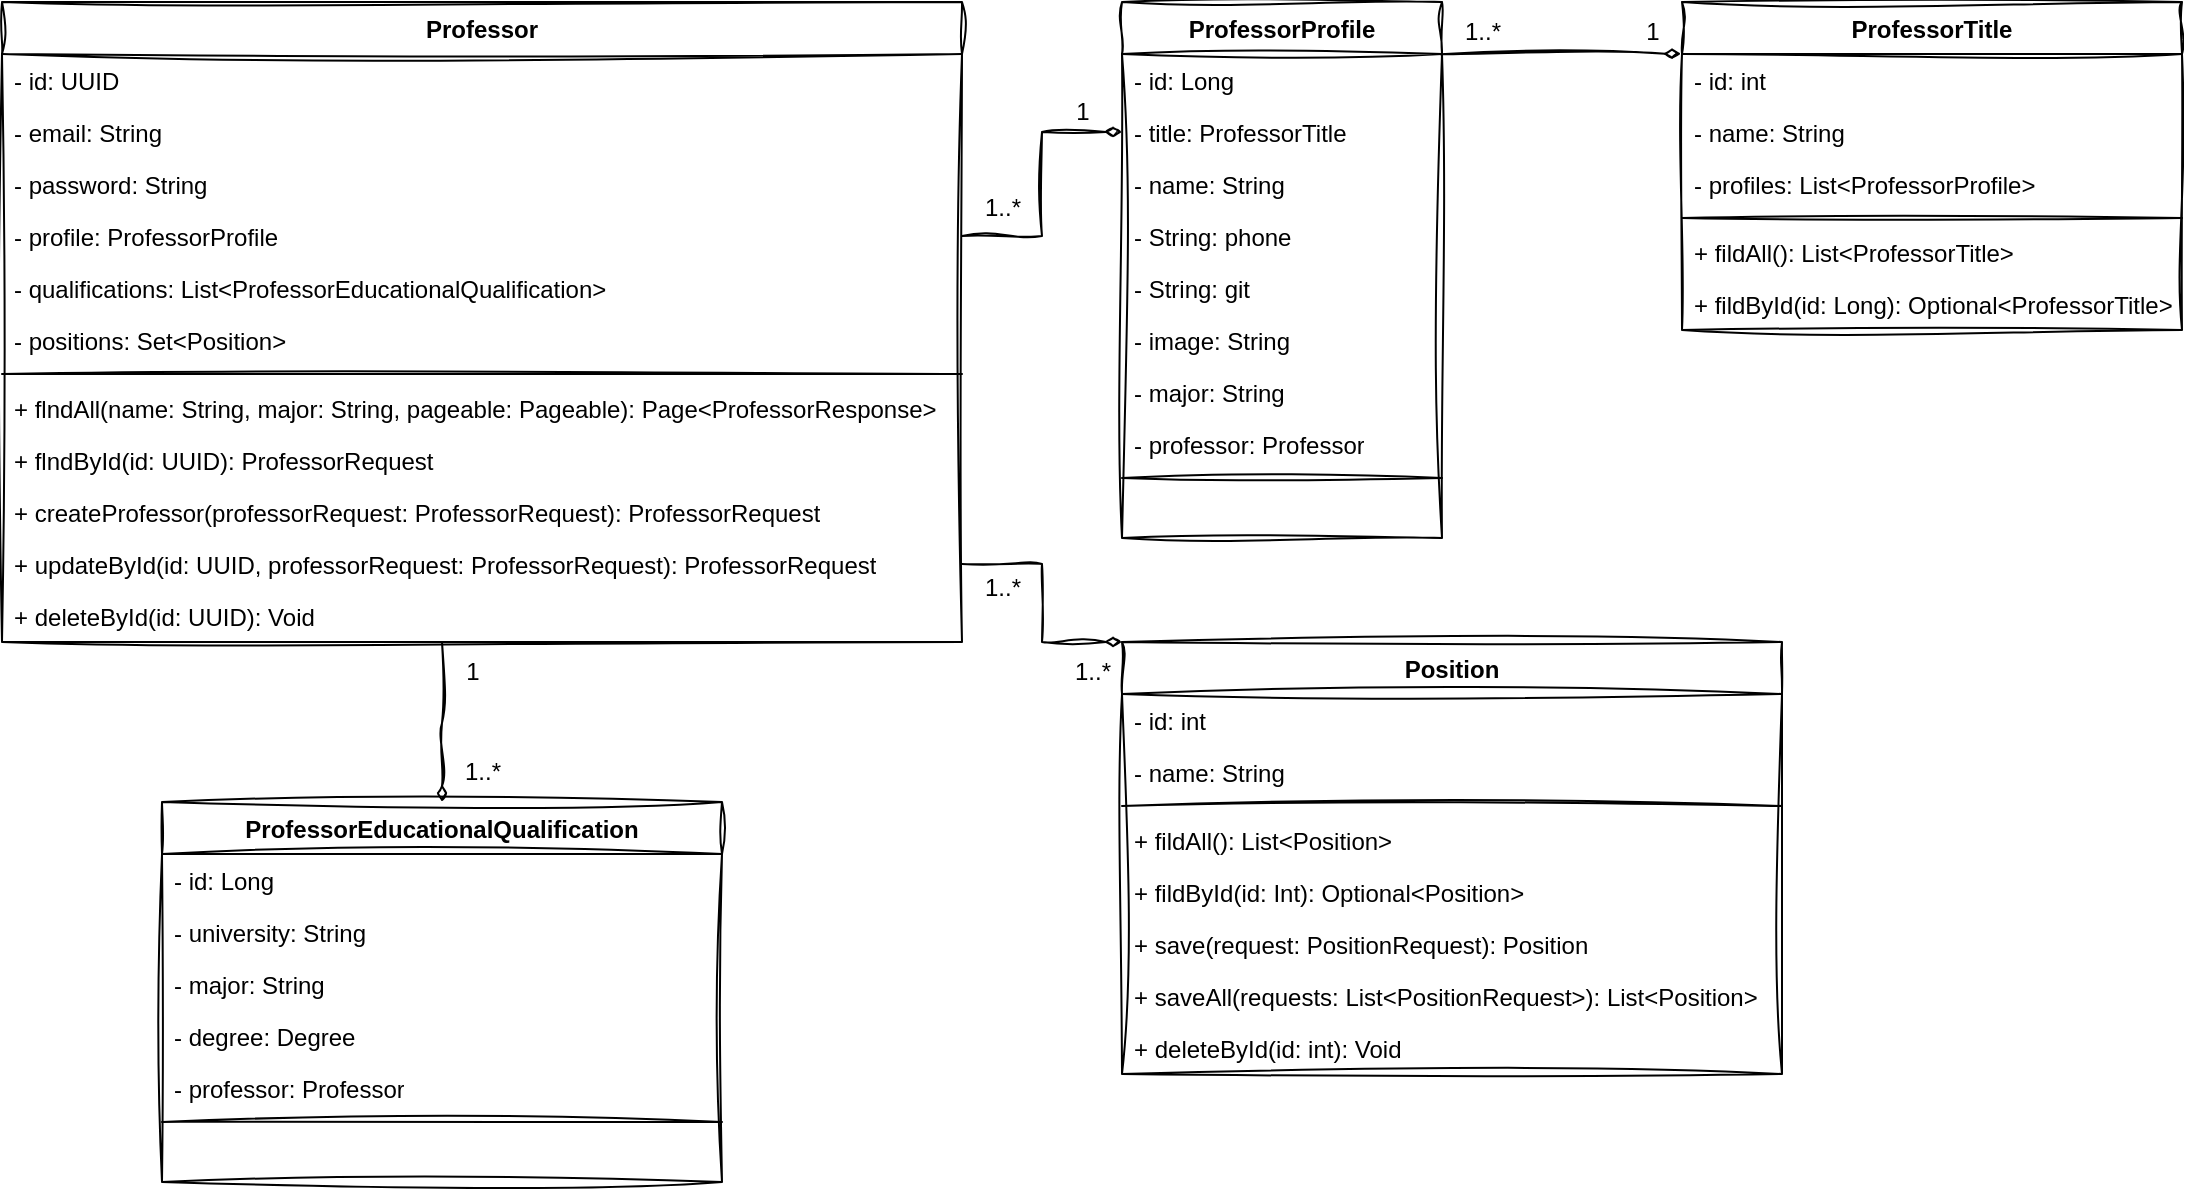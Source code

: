 <mxfile version="27.0.9">
  <diagram name="หน้า-1" id="_nAo7fkzeBP_nkInqr_d">
    <mxGraphModel dx="1426" dy="841" grid="1" gridSize="10" guides="1" tooltips="1" connect="1" arrows="1" fold="1" page="1" pageScale="1" pageWidth="1169" pageHeight="827" math="0" shadow="0">
      <root>
        <mxCell id="0" />
        <mxCell id="1" parent="0" />
        <mxCell id="1xMmeqCXbfVDAqKB7FIY-3" value="Professor" style="swimlane;fontStyle=1;align=center;verticalAlign=top;childLayout=stackLayout;horizontal=1;startSize=26;horizontalStack=0;resizeParent=1;resizeParentMax=0;resizeLast=0;collapsible=1;marginBottom=0;whiteSpace=wrap;html=1;sketch=1;curveFitting=1;jiggle=2;" parent="1" vertex="1">
          <mxGeometry x="40" y="118" width="480" height="320" as="geometry" />
        </mxCell>
        <mxCell id="1xMmeqCXbfVDAqKB7FIY-4" value="- id: UUID" style="text;strokeColor=none;fillColor=none;align=left;verticalAlign=top;spacingLeft=4;spacingRight=4;overflow=hidden;rotatable=0;points=[[0,0.5],[1,0.5]];portConstraint=eastwest;whiteSpace=wrap;html=1;sketch=1;curveFitting=1;jiggle=2;" parent="1xMmeqCXbfVDAqKB7FIY-3" vertex="1">
          <mxGeometry y="26" width="480" height="26" as="geometry" />
        </mxCell>
        <mxCell id="1xMmeqCXbfVDAqKB7FIY-7" value="- email: String" style="text;strokeColor=none;fillColor=none;align=left;verticalAlign=top;spacingLeft=4;spacingRight=4;overflow=hidden;rotatable=0;points=[[0,0.5],[1,0.5]];portConstraint=eastwest;whiteSpace=wrap;html=1;sketch=1;curveFitting=1;jiggle=2;" parent="1xMmeqCXbfVDAqKB7FIY-3" vertex="1">
          <mxGeometry y="52" width="480" height="26" as="geometry" />
        </mxCell>
        <mxCell id="1xMmeqCXbfVDAqKB7FIY-8" value="- password: String" style="text;strokeColor=none;fillColor=none;align=left;verticalAlign=top;spacingLeft=4;spacingRight=4;overflow=hidden;rotatable=0;points=[[0,0.5],[1,0.5]];portConstraint=eastwest;whiteSpace=wrap;html=1;sketch=1;curveFitting=1;jiggle=2;" parent="1xMmeqCXbfVDAqKB7FIY-3" vertex="1">
          <mxGeometry y="78" width="480" height="26" as="geometry" />
        </mxCell>
        <mxCell id="1xMmeqCXbfVDAqKB7FIY-10" value="- profile: ProfessorProfile" style="text;strokeColor=none;fillColor=none;align=left;verticalAlign=top;spacingLeft=4;spacingRight=4;overflow=hidden;rotatable=0;points=[[0,0.5],[1,0.5]];portConstraint=eastwest;whiteSpace=wrap;html=1;sketch=1;curveFitting=1;jiggle=2;" parent="1xMmeqCXbfVDAqKB7FIY-3" vertex="1">
          <mxGeometry y="104" width="480" height="26" as="geometry" />
        </mxCell>
        <mxCell id="1xMmeqCXbfVDAqKB7FIY-9" value="- qualifications: List&amp;lt;ProfessorEducationalQualification&amp;gt;" style="text;strokeColor=none;fillColor=none;align=left;verticalAlign=top;spacingLeft=4;spacingRight=4;overflow=hidden;rotatable=0;points=[[0,0.5],[1,0.5]];portConstraint=eastwest;whiteSpace=wrap;html=1;sketch=1;curveFitting=1;jiggle=2;" parent="1xMmeqCXbfVDAqKB7FIY-3" vertex="1">
          <mxGeometry y="130" width="480" height="26" as="geometry" />
        </mxCell>
        <mxCell id="1xMmeqCXbfVDAqKB7FIY-11" value="- positions: Set&amp;lt;Position&amp;gt;" style="text;strokeColor=none;fillColor=none;align=left;verticalAlign=top;spacingLeft=4;spacingRight=4;overflow=hidden;rotatable=0;points=[[0,0.5],[1,0.5]];portConstraint=eastwest;whiteSpace=wrap;html=1;sketch=1;curveFitting=1;jiggle=2;" parent="1xMmeqCXbfVDAqKB7FIY-3" vertex="1">
          <mxGeometry y="156" width="480" height="26" as="geometry" />
        </mxCell>
        <mxCell id="1xMmeqCXbfVDAqKB7FIY-5" value="" style="line;strokeWidth=1;fillColor=none;align=left;verticalAlign=middle;spacingTop=-1;spacingLeft=3;spacingRight=3;rotatable=0;labelPosition=right;points=[];portConstraint=eastwest;strokeColor=inherit;sketch=1;curveFitting=1;jiggle=2;" parent="1xMmeqCXbfVDAqKB7FIY-3" vertex="1">
          <mxGeometry y="182" width="480" height="8" as="geometry" />
        </mxCell>
        <mxCell id="1xMmeqCXbfVDAqKB7FIY-6" value="+ flndAll(name: String, major: String, pageable: Pageable): Page&amp;lt;ProfessorResponse&amp;gt;" style="text;strokeColor=none;fillColor=none;align=left;verticalAlign=top;spacingLeft=4;spacingRight=4;overflow=hidden;rotatable=0;points=[[0,0.5],[1,0.5]];portConstraint=eastwest;whiteSpace=wrap;html=1;sketch=1;curveFitting=1;jiggle=2;" parent="1xMmeqCXbfVDAqKB7FIY-3" vertex="1">
          <mxGeometry y="190" width="480" height="26" as="geometry" />
        </mxCell>
        <mxCell id="1xMmeqCXbfVDAqKB7FIY-12" value="+ flndById(id: UUID): ProfessorRequest" style="text;strokeColor=none;fillColor=none;align=left;verticalAlign=top;spacingLeft=4;spacingRight=4;overflow=hidden;rotatable=0;points=[[0,0.5],[1,0.5]];portConstraint=eastwest;whiteSpace=wrap;html=1;sketch=1;curveFitting=1;jiggle=2;" parent="1xMmeqCXbfVDAqKB7FIY-3" vertex="1">
          <mxGeometry y="216" width="480" height="26" as="geometry" />
        </mxCell>
        <mxCell id="1xMmeqCXbfVDAqKB7FIY-13" value="+ createProfessor(professorRequest: ProfessorRequest): ProfessorRequest" style="text;strokeColor=none;fillColor=none;align=left;verticalAlign=top;spacingLeft=4;spacingRight=4;overflow=hidden;rotatable=0;points=[[0,0.5],[1,0.5]];portConstraint=eastwest;whiteSpace=wrap;html=1;sketch=1;curveFitting=1;jiggle=2;" parent="1xMmeqCXbfVDAqKB7FIY-3" vertex="1">
          <mxGeometry y="242" width="480" height="26" as="geometry" />
        </mxCell>
        <mxCell id="1xMmeqCXbfVDAqKB7FIY-14" value="+ updateById(id: UUID, professorRequest: ProfessorRequest): ProfessorRequest" style="text;strokeColor=none;fillColor=none;align=left;verticalAlign=top;spacingLeft=4;spacingRight=4;overflow=hidden;rotatable=0;points=[[0,0.5],[1,0.5]];portConstraint=eastwest;whiteSpace=wrap;html=1;sketch=1;curveFitting=1;jiggle=2;" parent="1xMmeqCXbfVDAqKB7FIY-3" vertex="1">
          <mxGeometry y="268" width="480" height="26" as="geometry" />
        </mxCell>
        <mxCell id="1xMmeqCXbfVDAqKB7FIY-15" value="+ deleteById(id: UUID): Void" style="text;strokeColor=none;fillColor=none;align=left;verticalAlign=top;spacingLeft=4;spacingRight=4;overflow=hidden;rotatable=0;points=[[0,0.5],[1,0.5]];portConstraint=eastwest;whiteSpace=wrap;html=1;sketch=1;curveFitting=1;jiggle=2;" parent="1xMmeqCXbfVDAqKB7FIY-3" vertex="1">
          <mxGeometry y="294" width="480" height="26" as="geometry" />
        </mxCell>
        <mxCell id="1xMmeqCXbfVDAqKB7FIY-16" value="ProfessorProfile" style="swimlane;fontStyle=1;align=center;verticalAlign=top;childLayout=stackLayout;horizontal=1;startSize=26;horizontalStack=0;resizeParent=1;resizeParentMax=0;resizeLast=0;collapsible=1;marginBottom=0;whiteSpace=wrap;html=1;sketch=1;curveFitting=1;jiggle=2;" parent="1" vertex="1">
          <mxGeometry x="600" y="118" width="160" height="268" as="geometry" />
        </mxCell>
        <mxCell id="1xMmeqCXbfVDAqKB7FIY-17" value="- id: Long" style="text;strokeColor=none;fillColor=none;align=left;verticalAlign=top;spacingLeft=4;spacingRight=4;overflow=hidden;rotatable=0;points=[[0,0.5],[1,0.5]];portConstraint=eastwest;whiteSpace=wrap;html=1;sketch=1;curveFitting=1;jiggle=2;" parent="1xMmeqCXbfVDAqKB7FIY-16" vertex="1">
          <mxGeometry y="26" width="160" height="26" as="geometry" />
        </mxCell>
        <mxCell id="1xMmeqCXbfVDAqKB7FIY-20" value="- title: ProfessorTitle" style="text;strokeColor=none;fillColor=none;align=left;verticalAlign=top;spacingLeft=4;spacingRight=4;overflow=hidden;rotatable=0;points=[[0,0.5],[1,0.5]];portConstraint=eastwest;whiteSpace=wrap;html=1;sketch=1;curveFitting=1;jiggle=2;" parent="1xMmeqCXbfVDAqKB7FIY-16" vertex="1">
          <mxGeometry y="52" width="160" height="26" as="geometry" />
        </mxCell>
        <mxCell id="1xMmeqCXbfVDAqKB7FIY-21" value="- name: String" style="text;strokeColor=none;fillColor=none;align=left;verticalAlign=top;spacingLeft=4;spacingRight=4;overflow=hidden;rotatable=0;points=[[0,0.5],[1,0.5]];portConstraint=eastwest;whiteSpace=wrap;html=1;sketch=1;curveFitting=1;jiggle=2;" parent="1xMmeqCXbfVDAqKB7FIY-16" vertex="1">
          <mxGeometry y="78" width="160" height="26" as="geometry" />
        </mxCell>
        <mxCell id="1xMmeqCXbfVDAqKB7FIY-22" value="- String: phone" style="text;strokeColor=none;fillColor=none;align=left;verticalAlign=top;spacingLeft=4;spacingRight=4;overflow=hidden;rotatable=0;points=[[0,0.5],[1,0.5]];portConstraint=eastwest;whiteSpace=wrap;html=1;sketch=1;curveFitting=1;jiggle=2;" parent="1xMmeqCXbfVDAqKB7FIY-16" vertex="1">
          <mxGeometry y="104" width="160" height="26" as="geometry" />
        </mxCell>
        <mxCell id="1xMmeqCXbfVDAqKB7FIY-23" value="- String: git" style="text;strokeColor=none;fillColor=none;align=left;verticalAlign=top;spacingLeft=4;spacingRight=4;overflow=hidden;rotatable=0;points=[[0,0.5],[1,0.5]];portConstraint=eastwest;whiteSpace=wrap;html=1;sketch=1;curveFitting=1;jiggle=2;" parent="1xMmeqCXbfVDAqKB7FIY-16" vertex="1">
          <mxGeometry y="130" width="160" height="26" as="geometry" />
        </mxCell>
        <mxCell id="1xMmeqCXbfVDAqKB7FIY-24" value="- image: String" style="text;strokeColor=none;fillColor=none;align=left;verticalAlign=top;spacingLeft=4;spacingRight=4;overflow=hidden;rotatable=0;points=[[0,0.5],[1,0.5]];portConstraint=eastwest;whiteSpace=wrap;html=1;sketch=1;curveFitting=1;jiggle=2;" parent="1xMmeqCXbfVDAqKB7FIY-16" vertex="1">
          <mxGeometry y="156" width="160" height="26" as="geometry" />
        </mxCell>
        <mxCell id="1xMmeqCXbfVDAqKB7FIY-25" value="- major: String" style="text;strokeColor=none;fillColor=none;align=left;verticalAlign=top;spacingLeft=4;spacingRight=4;overflow=hidden;rotatable=0;points=[[0,0.5],[1,0.5]];portConstraint=eastwest;whiteSpace=wrap;html=1;sketch=1;curveFitting=1;jiggle=2;" parent="1xMmeqCXbfVDAqKB7FIY-16" vertex="1">
          <mxGeometry y="182" width="160" height="26" as="geometry" />
        </mxCell>
        <mxCell id="1xMmeqCXbfVDAqKB7FIY-27" value="- professor: Professor" style="text;strokeColor=none;fillColor=none;align=left;verticalAlign=top;spacingLeft=4;spacingRight=4;overflow=hidden;rotatable=0;points=[[0,0.5],[1,0.5]];portConstraint=eastwest;whiteSpace=wrap;html=1;sketch=1;curveFitting=1;jiggle=2;" parent="1xMmeqCXbfVDAqKB7FIY-16" vertex="1">
          <mxGeometry y="208" width="160" height="26" as="geometry" />
        </mxCell>
        <mxCell id="1xMmeqCXbfVDAqKB7FIY-18" value="" style="line;strokeWidth=1;fillColor=none;align=left;verticalAlign=middle;spacingTop=-1;spacingLeft=3;spacingRight=3;rotatable=0;labelPosition=right;points=[];portConstraint=eastwest;strokeColor=inherit;sketch=1;curveFitting=1;jiggle=2;" parent="1xMmeqCXbfVDAqKB7FIY-16" vertex="1">
          <mxGeometry y="234" width="160" height="8" as="geometry" />
        </mxCell>
        <mxCell id="1xMmeqCXbfVDAqKB7FIY-19" value="&amp;nbsp;" style="text;strokeColor=none;fillColor=none;align=left;verticalAlign=top;spacingLeft=4;spacingRight=4;overflow=hidden;rotatable=0;points=[[0,0.5],[1,0.5]];portConstraint=eastwest;whiteSpace=wrap;html=1;sketch=1;curveFitting=1;jiggle=2;" parent="1xMmeqCXbfVDAqKB7FIY-16" vertex="1">
          <mxGeometry y="242" width="160" height="26" as="geometry" />
        </mxCell>
        <mxCell id="1xMmeqCXbfVDAqKB7FIY-28" value="ProfessorTitle" style="swimlane;fontStyle=1;align=center;verticalAlign=top;childLayout=stackLayout;horizontal=1;startSize=26;horizontalStack=0;resizeParent=1;resizeParentMax=0;resizeLast=0;collapsible=1;marginBottom=0;whiteSpace=wrap;html=1;sketch=1;curveFitting=1;jiggle=2;" parent="1" vertex="1">
          <mxGeometry x="880" y="118" width="250" height="164" as="geometry" />
        </mxCell>
        <mxCell id="1xMmeqCXbfVDAqKB7FIY-29" value="- id: int" style="text;strokeColor=none;fillColor=none;align=left;verticalAlign=top;spacingLeft=4;spacingRight=4;overflow=hidden;rotatable=0;points=[[0,0.5],[1,0.5]];portConstraint=eastwest;whiteSpace=wrap;html=1;sketch=1;curveFitting=1;jiggle=2;" parent="1xMmeqCXbfVDAqKB7FIY-28" vertex="1">
          <mxGeometry y="26" width="250" height="26" as="geometry" />
        </mxCell>
        <mxCell id="1xMmeqCXbfVDAqKB7FIY-32" value="- name: String" style="text;strokeColor=none;fillColor=none;align=left;verticalAlign=top;spacingLeft=4;spacingRight=4;overflow=hidden;rotatable=0;points=[[0,0.5],[1,0.5]];portConstraint=eastwest;whiteSpace=wrap;html=1;sketch=1;curveFitting=1;jiggle=2;" parent="1xMmeqCXbfVDAqKB7FIY-28" vertex="1">
          <mxGeometry y="52" width="250" height="26" as="geometry" />
        </mxCell>
        <mxCell id="1xMmeqCXbfVDAqKB7FIY-33" value="- profiles: List&amp;lt;ProfessorProfile&amp;gt;" style="text;strokeColor=none;fillColor=none;align=left;verticalAlign=top;spacingLeft=4;spacingRight=4;overflow=hidden;rotatable=0;points=[[0,0.5],[1,0.5]];portConstraint=eastwest;whiteSpace=wrap;html=1;sketch=1;curveFitting=1;jiggle=2;" parent="1xMmeqCXbfVDAqKB7FIY-28" vertex="1">
          <mxGeometry y="78" width="250" height="26" as="geometry" />
        </mxCell>
        <mxCell id="1xMmeqCXbfVDAqKB7FIY-30" value="" style="line;strokeWidth=1;fillColor=none;align=left;verticalAlign=middle;spacingTop=-1;spacingLeft=3;spacingRight=3;rotatable=0;labelPosition=right;points=[];portConstraint=eastwest;strokeColor=inherit;sketch=1;curveFitting=1;jiggle=2;" parent="1xMmeqCXbfVDAqKB7FIY-28" vertex="1">
          <mxGeometry y="104" width="250" height="8" as="geometry" />
        </mxCell>
        <mxCell id="1xMmeqCXbfVDAqKB7FIY-31" value="+ fildAll(): List&amp;lt;ProfessorTitle&amp;gt;" style="text;strokeColor=none;fillColor=none;align=left;verticalAlign=top;spacingLeft=4;spacingRight=4;overflow=hidden;rotatable=0;points=[[0,0.5],[1,0.5]];portConstraint=eastwest;whiteSpace=wrap;html=1;sketch=1;curveFitting=1;jiggle=2;" parent="1xMmeqCXbfVDAqKB7FIY-28" vertex="1">
          <mxGeometry y="112" width="250" height="26" as="geometry" />
        </mxCell>
        <mxCell id="1xMmeqCXbfVDAqKB7FIY-37" value="+ fildById(id: Long): Optional&amp;lt;ProfessorTitle&amp;gt;" style="text;strokeColor=none;fillColor=none;align=left;verticalAlign=top;spacingLeft=4;spacingRight=4;overflow=hidden;rotatable=0;points=[[0,0.5],[1,0.5]];portConstraint=eastwest;whiteSpace=wrap;html=1;sketch=1;curveFitting=1;jiggle=2;" parent="1xMmeqCXbfVDAqKB7FIY-28" vertex="1">
          <mxGeometry y="138" width="250" height="26" as="geometry" />
        </mxCell>
        <mxCell id="1xMmeqCXbfVDAqKB7FIY-34" style="rounded=0;orthogonalLoop=1;jettySize=auto;html=1;endArrow=diamondThin;endFill=1;exitX=0.995;exitY=0.005;exitDx=0;exitDy=0;exitPerimeter=0;entryX=-0.002;entryY=-0.005;entryDx=0;entryDy=0;entryPerimeter=0;sketch=1;curveFitting=1;jiggle=2;" parent="1" source="1xMmeqCXbfVDAqKB7FIY-17" target="1xMmeqCXbfVDAqKB7FIY-29" edge="1">
          <mxGeometry relative="1" as="geometry">
            <mxPoint x="810" y="178" as="sourcePoint" />
            <mxPoint x="870" y="148" as="targetPoint" />
          </mxGeometry>
        </mxCell>
        <mxCell id="1xMmeqCXbfVDAqKB7FIY-35" value="1" style="text;html=1;align=center;verticalAlign=middle;resizable=0;points=[];autosize=1;strokeColor=none;fillColor=none;sketch=1;curveFitting=1;jiggle=2;" parent="1" vertex="1">
          <mxGeometry x="850" y="118" width="30" height="30" as="geometry" />
        </mxCell>
        <mxCell id="1xMmeqCXbfVDAqKB7FIY-36" value="1..*" style="text;html=1;align=center;verticalAlign=middle;resizable=0;points=[];autosize=1;strokeColor=none;fillColor=none;sketch=1;curveFitting=1;jiggle=2;" parent="1" vertex="1">
          <mxGeometry x="760" y="118" width="40" height="30" as="geometry" />
        </mxCell>
        <mxCell id="1xMmeqCXbfVDAqKB7FIY-38" value="Position" style="swimlane;fontStyle=1;align=center;verticalAlign=top;childLayout=stackLayout;horizontal=1;startSize=26;horizontalStack=0;resizeParent=1;resizeParentMax=0;resizeLast=0;collapsible=1;marginBottom=0;whiteSpace=wrap;html=1;sketch=1;curveFitting=1;jiggle=2;" parent="1" vertex="1">
          <mxGeometry x="600" y="438" width="330" height="216" as="geometry" />
        </mxCell>
        <mxCell id="1xMmeqCXbfVDAqKB7FIY-39" value="- id: int" style="text;strokeColor=none;fillColor=none;align=left;verticalAlign=top;spacingLeft=4;spacingRight=4;overflow=hidden;rotatable=0;points=[[0,0.5],[1,0.5]];portConstraint=eastwest;whiteSpace=wrap;html=1;sketch=1;curveFitting=1;jiggle=2;" parent="1xMmeqCXbfVDAqKB7FIY-38" vertex="1">
          <mxGeometry y="26" width="330" height="26" as="geometry" />
        </mxCell>
        <mxCell id="1xMmeqCXbfVDAqKB7FIY-42" value="- name: String" style="text;strokeColor=none;fillColor=none;align=left;verticalAlign=top;spacingLeft=4;spacingRight=4;overflow=hidden;rotatable=0;points=[[0,0.5],[1,0.5]];portConstraint=eastwest;whiteSpace=wrap;html=1;sketch=1;curveFitting=1;jiggle=2;" parent="1xMmeqCXbfVDAqKB7FIY-38" vertex="1">
          <mxGeometry y="52" width="330" height="26" as="geometry" />
        </mxCell>
        <mxCell id="1xMmeqCXbfVDAqKB7FIY-40" value="" style="line;strokeWidth=1;fillColor=none;align=left;verticalAlign=middle;spacingTop=-1;spacingLeft=3;spacingRight=3;rotatable=0;labelPosition=right;points=[];portConstraint=eastwest;strokeColor=inherit;sketch=1;curveFitting=1;jiggle=2;" parent="1xMmeqCXbfVDAqKB7FIY-38" vertex="1">
          <mxGeometry y="78" width="330" height="8" as="geometry" />
        </mxCell>
        <mxCell id="1xMmeqCXbfVDAqKB7FIY-41" value="+ fildAll(): List&amp;lt;Position&amp;gt;" style="text;strokeColor=none;fillColor=none;align=left;verticalAlign=top;spacingLeft=4;spacingRight=4;overflow=hidden;rotatable=0;points=[[0,0.5],[1,0.5]];portConstraint=eastwest;whiteSpace=wrap;html=1;sketch=1;curveFitting=1;jiggle=2;" parent="1xMmeqCXbfVDAqKB7FIY-38" vertex="1">
          <mxGeometry y="86" width="330" height="26" as="geometry" />
        </mxCell>
        <mxCell id="1xMmeqCXbfVDAqKB7FIY-48" value="+ fildById(id: Int): Optional&amp;lt;Position&amp;gt;" style="text;strokeColor=none;fillColor=none;align=left;verticalAlign=top;spacingLeft=4;spacingRight=4;overflow=hidden;rotatable=0;points=[[0,0.5],[1,0.5]];portConstraint=eastwest;whiteSpace=wrap;html=1;sketch=1;curveFitting=1;jiggle=2;" parent="1xMmeqCXbfVDAqKB7FIY-38" vertex="1">
          <mxGeometry y="112" width="330" height="26" as="geometry" />
        </mxCell>
        <mxCell id="1xMmeqCXbfVDAqKB7FIY-49" value="+ save(request: PositionRequest): Position" style="text;strokeColor=none;fillColor=none;align=left;verticalAlign=top;spacingLeft=4;spacingRight=4;overflow=hidden;rotatable=0;points=[[0,0.5],[1,0.5]];portConstraint=eastwest;whiteSpace=wrap;html=1;sketch=1;curveFitting=1;jiggle=2;" parent="1xMmeqCXbfVDAqKB7FIY-38" vertex="1">
          <mxGeometry y="138" width="330" height="26" as="geometry" />
        </mxCell>
        <mxCell id="1xMmeqCXbfVDAqKB7FIY-50" value="+ saveAll(requests: List&amp;lt;PositionRequest&amp;gt;): List&amp;lt;Position&amp;gt;" style="text;strokeColor=none;fillColor=none;align=left;verticalAlign=top;spacingLeft=4;spacingRight=4;overflow=hidden;rotatable=0;points=[[0,0.5],[1,0.5]];portConstraint=eastwest;whiteSpace=wrap;html=1;sketch=1;curveFitting=1;jiggle=2;" parent="1xMmeqCXbfVDAqKB7FIY-38" vertex="1">
          <mxGeometry y="164" width="330" height="26" as="geometry" />
        </mxCell>
        <mxCell id="1xMmeqCXbfVDAqKB7FIY-51" value="+ deleteById(id: int): Void" style="text;strokeColor=none;fillColor=none;align=left;verticalAlign=top;spacingLeft=4;spacingRight=4;overflow=hidden;rotatable=0;points=[[0,0.5],[1,0.5]];portConstraint=eastwest;whiteSpace=wrap;html=1;sketch=1;curveFitting=1;jiggle=2;" parent="1xMmeqCXbfVDAqKB7FIY-38" vertex="1">
          <mxGeometry y="190" width="330" height="26" as="geometry" />
        </mxCell>
        <mxCell id="1xMmeqCXbfVDAqKB7FIY-52" value="ProfessorEducationalQualification" style="swimlane;fontStyle=1;align=center;verticalAlign=top;childLayout=stackLayout;horizontal=1;startSize=26;horizontalStack=0;resizeParent=1;resizeParentMax=0;resizeLast=0;collapsible=1;marginBottom=0;whiteSpace=wrap;html=1;sketch=1;curveFitting=1;jiggle=2;" parent="1" vertex="1">
          <mxGeometry x="120" y="518" width="280" height="190" as="geometry" />
        </mxCell>
        <mxCell id="1xMmeqCXbfVDAqKB7FIY-53" value="- id: Long" style="text;strokeColor=none;fillColor=none;align=left;verticalAlign=top;spacingLeft=4;spacingRight=4;overflow=hidden;rotatable=0;points=[[0,0.5],[1,0.5]];portConstraint=eastwest;whiteSpace=wrap;html=1;sketch=1;curveFitting=1;jiggle=2;" parent="1xMmeqCXbfVDAqKB7FIY-52" vertex="1">
          <mxGeometry y="26" width="280" height="26" as="geometry" />
        </mxCell>
        <mxCell id="1xMmeqCXbfVDAqKB7FIY-56" value="- university: String" style="text;strokeColor=none;fillColor=none;align=left;verticalAlign=top;spacingLeft=4;spacingRight=4;overflow=hidden;rotatable=0;points=[[0,0.5],[1,0.5]];portConstraint=eastwest;whiteSpace=wrap;html=1;sketch=1;curveFitting=1;jiggle=2;" parent="1xMmeqCXbfVDAqKB7FIY-52" vertex="1">
          <mxGeometry y="52" width="280" height="26" as="geometry" />
        </mxCell>
        <mxCell id="1xMmeqCXbfVDAqKB7FIY-57" value="- major: String" style="text;strokeColor=none;fillColor=none;align=left;verticalAlign=top;spacingLeft=4;spacingRight=4;overflow=hidden;rotatable=0;points=[[0,0.5],[1,0.5]];portConstraint=eastwest;whiteSpace=wrap;html=1;sketch=1;curveFitting=1;jiggle=2;" parent="1xMmeqCXbfVDAqKB7FIY-52" vertex="1">
          <mxGeometry y="78" width="280" height="26" as="geometry" />
        </mxCell>
        <mxCell id="1xMmeqCXbfVDAqKB7FIY-58" value="- degree: Degree" style="text;strokeColor=none;fillColor=none;align=left;verticalAlign=top;spacingLeft=4;spacingRight=4;overflow=hidden;rotatable=0;points=[[0,0.5],[1,0.5]];portConstraint=eastwest;whiteSpace=wrap;html=1;sketch=1;curveFitting=1;jiggle=2;" parent="1xMmeqCXbfVDAqKB7FIY-52" vertex="1">
          <mxGeometry y="104" width="280" height="26" as="geometry" />
        </mxCell>
        <mxCell id="1xMmeqCXbfVDAqKB7FIY-59" value="- professor: Professor" style="text;strokeColor=none;fillColor=none;align=left;verticalAlign=top;spacingLeft=4;spacingRight=4;overflow=hidden;rotatable=0;points=[[0,0.5],[1,0.5]];portConstraint=eastwest;whiteSpace=wrap;html=1;sketch=1;curveFitting=1;jiggle=2;" parent="1xMmeqCXbfVDAqKB7FIY-52" vertex="1">
          <mxGeometry y="130" width="280" height="26" as="geometry" />
        </mxCell>
        <mxCell id="1xMmeqCXbfVDAqKB7FIY-54" value="" style="line;strokeWidth=1;fillColor=none;align=left;verticalAlign=middle;spacingTop=-1;spacingLeft=3;spacingRight=3;rotatable=0;labelPosition=right;points=[];portConstraint=eastwest;strokeColor=inherit;sketch=1;curveFitting=1;jiggle=2;" parent="1xMmeqCXbfVDAqKB7FIY-52" vertex="1">
          <mxGeometry y="156" width="280" height="8" as="geometry" />
        </mxCell>
        <mxCell id="1xMmeqCXbfVDAqKB7FIY-55" value="&amp;nbsp;" style="text;strokeColor=none;fillColor=none;align=left;verticalAlign=top;spacingLeft=4;spacingRight=4;overflow=hidden;rotatable=0;points=[[0,0.5],[1,0.5]];portConstraint=eastwest;whiteSpace=wrap;html=1;sketch=1;curveFitting=1;jiggle=2;" parent="1xMmeqCXbfVDAqKB7FIY-52" vertex="1">
          <mxGeometry y="164" width="280" height="26" as="geometry" />
        </mxCell>
        <mxCell id="1xMmeqCXbfVDAqKB7FIY-61" style="edgeStyle=orthogonalEdgeStyle;rounded=0;orthogonalLoop=1;jettySize=auto;html=1;exitX=0.5;exitY=0;exitDx=0;exitDy=0;startArrow=diamondThin;startFill=1;endArrow=none;sketch=1;curveFitting=1;jiggle=2;" parent="1" source="1xMmeqCXbfVDAqKB7FIY-52" edge="1">
          <mxGeometry relative="1" as="geometry">
            <mxPoint x="260" y="438" as="targetPoint" />
          </mxGeometry>
        </mxCell>
        <mxCell id="1xMmeqCXbfVDAqKB7FIY-62" value="1" style="text;html=1;align=center;verticalAlign=middle;resizable=0;points=[];autosize=1;strokeColor=none;fillColor=none;sketch=1;curveFitting=1;jiggle=2;" parent="1" vertex="1">
          <mxGeometry x="260" y="438" width="30" height="30" as="geometry" />
        </mxCell>
        <mxCell id="1xMmeqCXbfVDAqKB7FIY-63" value="1..*" style="text;html=1;align=center;verticalAlign=middle;resizable=0;points=[];autosize=1;strokeColor=none;fillColor=none;sketch=1;curveFitting=1;jiggle=2;" parent="1" vertex="1">
          <mxGeometry x="260" y="488" width="40" height="30" as="geometry" />
        </mxCell>
        <mxCell id="1xMmeqCXbfVDAqKB7FIY-64" style="edgeStyle=orthogonalEdgeStyle;rounded=0;orthogonalLoop=1;jettySize=auto;html=1;exitX=0;exitY=0;exitDx=0;exitDy=0;entryX=1;entryY=0.5;entryDx=0;entryDy=0;endArrow=none;endFill=1;startFill=0;startArrow=diamondThin;sketch=1;curveFitting=1;jiggle=2;" parent="1" source="1xMmeqCXbfVDAqKB7FIY-38" target="1xMmeqCXbfVDAqKB7FIY-14" edge="1">
          <mxGeometry relative="1" as="geometry">
            <Array as="points">
              <mxPoint x="560" y="438" />
              <mxPoint x="560" y="399" />
            </Array>
          </mxGeometry>
        </mxCell>
        <mxCell id="1xMmeqCXbfVDAqKB7FIY-65" value="1..*" style="text;html=1;align=center;verticalAlign=middle;resizable=0;points=[];autosize=1;strokeColor=none;fillColor=none;sketch=1;curveFitting=1;jiggle=2;" parent="1" vertex="1">
          <mxGeometry x="520" y="396" width="40" height="30" as="geometry" />
        </mxCell>
        <mxCell id="1xMmeqCXbfVDAqKB7FIY-67" value="1..*" style="text;html=1;align=center;verticalAlign=middle;resizable=0;points=[];autosize=1;strokeColor=none;fillColor=none;sketch=1;curveFitting=1;jiggle=2;" parent="1" vertex="1">
          <mxGeometry x="565" y="438" width="40" height="30" as="geometry" />
        </mxCell>
        <mxCell id="1xMmeqCXbfVDAqKB7FIY-68" style="edgeStyle=orthogonalEdgeStyle;rounded=0;orthogonalLoop=1;jettySize=auto;html=1;exitX=1;exitY=0.5;exitDx=0;exitDy=0;entryX=0;entryY=0.5;entryDx=0;entryDy=0;endArrow=diamondThin;endFill=1;sketch=1;curveFitting=1;jiggle=2;" parent="1" source="1xMmeqCXbfVDAqKB7FIY-10" target="1xMmeqCXbfVDAqKB7FIY-20" edge="1">
          <mxGeometry relative="1" as="geometry" />
        </mxCell>
        <mxCell id="1xMmeqCXbfVDAqKB7FIY-69" value="1..*" style="text;html=1;align=center;verticalAlign=middle;resizable=0;points=[];autosize=1;strokeColor=none;fillColor=none;sketch=1;curveFitting=1;jiggle=2;" parent="1" vertex="1">
          <mxGeometry x="520" y="206" width="40" height="30" as="geometry" />
        </mxCell>
        <mxCell id="1xMmeqCXbfVDAqKB7FIY-70" value="1" style="text;html=1;align=center;verticalAlign=middle;resizable=0;points=[];autosize=1;strokeColor=none;fillColor=none;sketch=1;curveFitting=1;jiggle=2;" parent="1" vertex="1">
          <mxGeometry x="565" y="158" width="30" height="30" as="geometry" />
        </mxCell>
      </root>
    </mxGraphModel>
  </diagram>
</mxfile>
